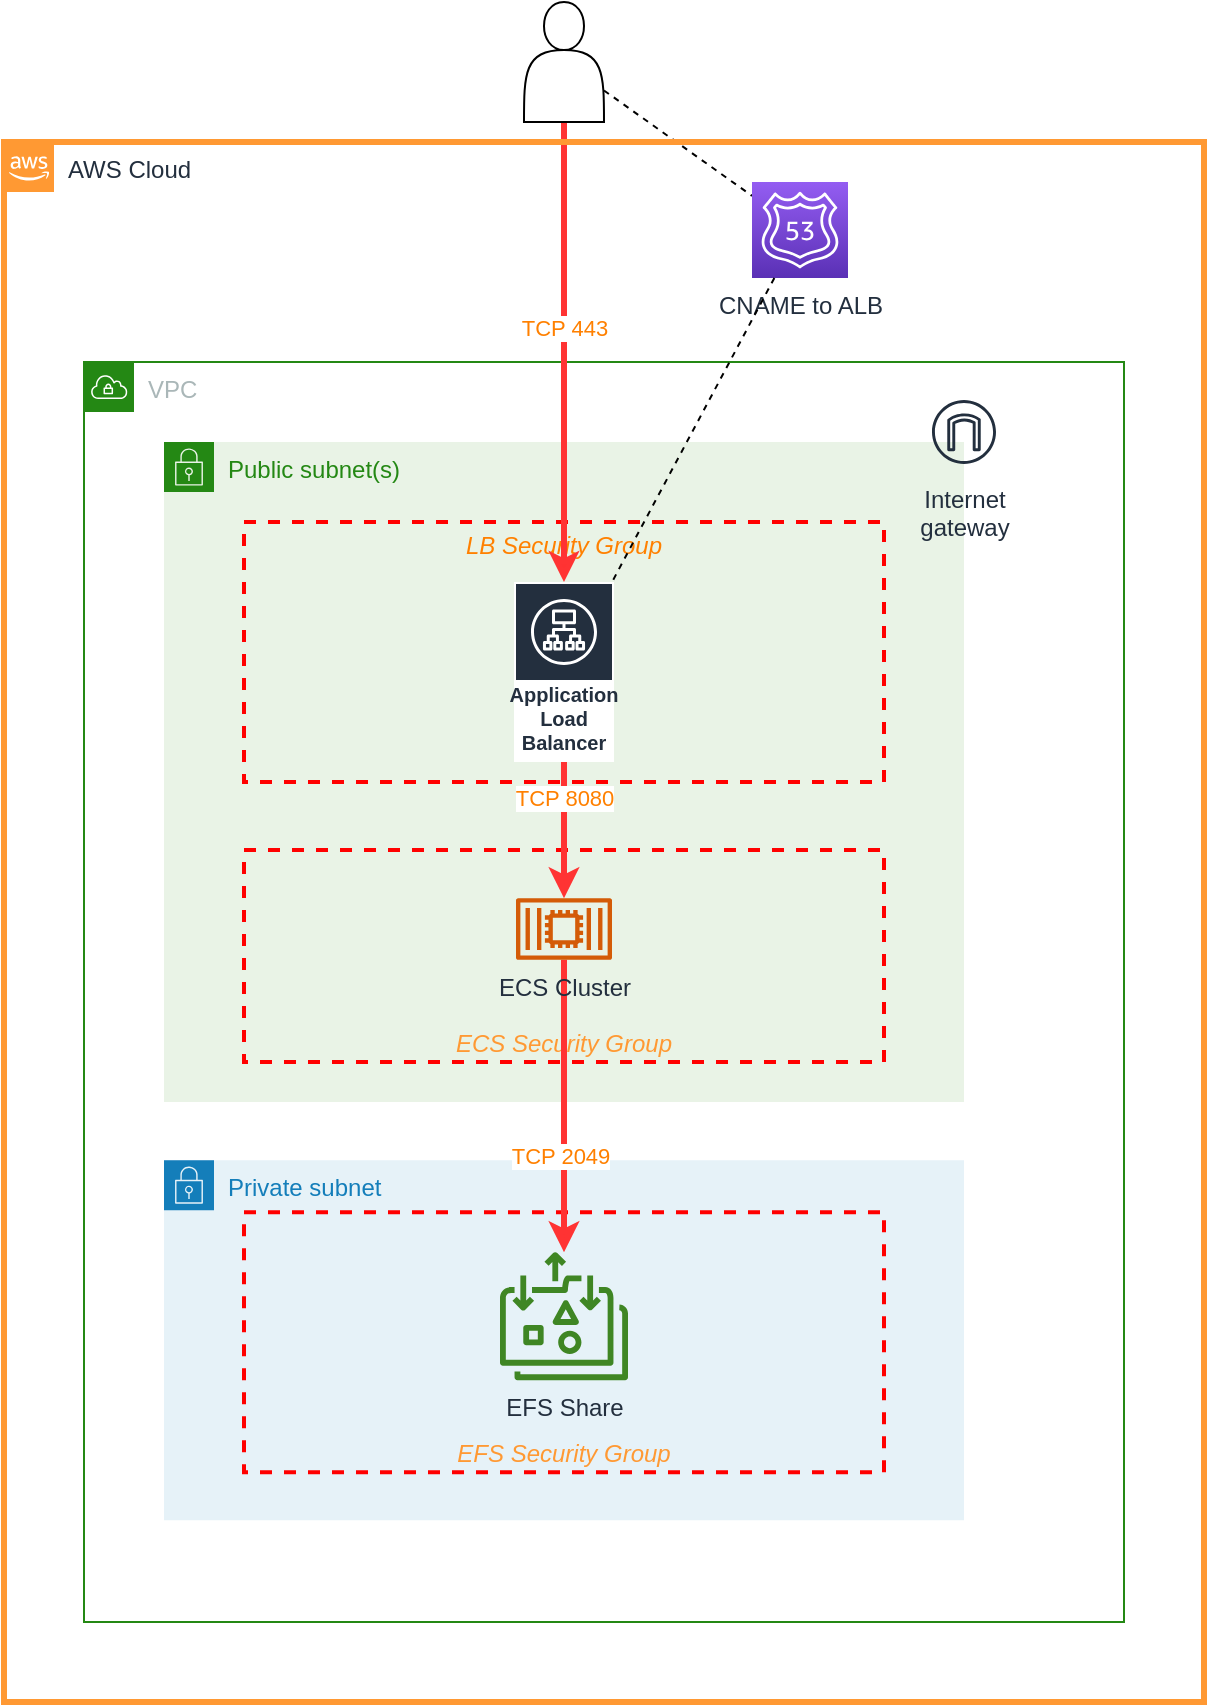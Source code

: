 <mxfile version="18.0.7" type="device"><diagram id="51c6aDw5CmxXXmVYP6mK" name="Infrastructure"><mxGraphModel dx="1437" dy="937" grid="1" gridSize="10" guides="1" tooltips="1" connect="1" arrows="1" fold="1" page="1" pageScale="1" pageWidth="827" pageHeight="1169" math="0" shadow="0"><root><mxCell id="0"/><mxCell id="1" parent="0"/><mxCell id="w9g1rA17VFdywL09Gr4L-1" value="VPC" style="points=[[0,0],[0.25,0],[0.5,0],[0.75,0],[1,0],[1,0.25],[1,0.5],[1,0.75],[1,1],[0.75,1],[0.5,1],[0.25,1],[0,1],[0,0.75],[0,0.5],[0,0.25]];outlineConnect=0;gradientColor=none;html=1;whiteSpace=wrap;fontSize=12;fontStyle=0;container=1;pointerEvents=0;collapsible=0;recursiveResize=0;shape=mxgraph.aws4.group;grIcon=mxgraph.aws4.group_vpc;strokeColor=#248814;fillColor=none;verticalAlign=top;align=left;spacingLeft=30;fontColor=#AAB7B8;dashed=0;" parent="1" vertex="1"><mxGeometry x="80" y="210" width="520" height="630" as="geometry"/></mxCell><mxCell id="w9g1rA17VFdywL09Gr4L-16" value="Private subnet" style="points=[[0,0],[0.25,0],[0.5,0],[0.75,0],[1,0],[1,0.25],[1,0.5],[1,0.75],[1,1],[0.75,1],[0.5,1],[0.25,1],[0,1],[0,0.75],[0,0.5],[0,0.25]];outlineConnect=0;gradientColor=none;html=1;whiteSpace=wrap;fontSize=12;fontStyle=0;container=1;pointerEvents=0;collapsible=0;recursiveResize=0;shape=mxgraph.aws4.group;grIcon=mxgraph.aws4.group_security_group;grStroke=0;strokeColor=#147EBA;fillColor=#E6F2F8;verticalAlign=top;align=left;spacingLeft=30;fontColor=#147EBA;dashed=0;" parent="w9g1rA17VFdywL09Gr4L-1" vertex="1"><mxGeometry x="40" y="399.09" width="400" height="180" as="geometry"/></mxCell><mxCell id="w9g1rA17VFdywL09Gr4L-20" value="&lt;i&gt;&lt;font color=&quot;#ff9933&quot;&gt;EFS Security Group&lt;/font&gt;&lt;/i&gt;" style="fontStyle=0;verticalAlign=bottom;align=center;spacingTop=-2;fillColor=none;rounded=0;whiteSpace=wrap;html=1;strokeColor=#FF0000;strokeWidth=2;dashed=1;container=1;collapsible=0;expand=0;recursiveResize=0;" parent="w9g1rA17VFdywL09Gr4L-16" vertex="1"><mxGeometry x="40" y="26" width="320" height="130" as="geometry"/></mxCell><mxCell id="w9g1rA17VFdywL09Gr4L-17" value="EFS Share" style="sketch=0;outlineConnect=0;fontColor=#232F3E;gradientColor=none;fillColor=#3F8624;strokeColor=none;dashed=0;verticalLabelPosition=bottom;verticalAlign=top;align=center;html=1;fontSize=12;fontStyle=0;aspect=fixed;pointerEvents=1;shape=mxgraph.aws4.elastic_file_system_standard;" parent="w9g1rA17VFdywL09Gr4L-20" vertex="1"><mxGeometry x="128" y="20" width="64" height="64" as="geometry"/></mxCell><mxCell id="w9g1rA17VFdywL09Gr4L-2" value="Public subnet(s)" style="points=[[0,0],[0.25,0],[0.5,0],[0.75,0],[1,0],[1,0.25],[1,0.5],[1,0.75],[1,1],[0.75,1],[0.5,1],[0.25,1],[0,1],[0,0.75],[0,0.5],[0,0.25]];outlineConnect=0;gradientColor=none;html=1;whiteSpace=wrap;fontSize=12;fontStyle=0;container=1;pointerEvents=0;collapsible=0;recursiveResize=0;shape=mxgraph.aws4.group;grIcon=mxgraph.aws4.group_security_group;grStroke=0;strokeColor=#248814;fillColor=#E9F3E6;verticalAlign=top;align=left;spacingLeft=30;fontColor=#248814;dashed=0;" parent="w9g1rA17VFdywL09Gr4L-1" vertex="1"><mxGeometry x="40" y="40" width="400" height="330" as="geometry"/></mxCell><mxCell id="w9g1rA17VFdywL09Gr4L-5" value="&lt;font color=&quot;#ff8000&quot;&gt;&lt;i&gt;LB Security Group&lt;/i&gt;&lt;/font&gt;" style="fontStyle=0;verticalAlign=top;align=center;spacingTop=-2;fillColor=none;rounded=0;whiteSpace=wrap;html=1;strokeColor=#FF0000;strokeWidth=2;dashed=1;container=1;collapsible=0;expand=0;recursiveResize=0;" parent="w9g1rA17VFdywL09Gr4L-2" vertex="1"><mxGeometry x="40" y="40" width="320" height="130" as="geometry"/></mxCell><mxCell id="w9g1rA17VFdywL09Gr4L-6" value="Application Load Balancer" style="sketch=0;outlineConnect=0;fontColor=#232F3E;gradientColor=none;strokeColor=#ffffff;fillColor=#232F3E;dashed=0;verticalLabelPosition=middle;verticalAlign=bottom;align=center;html=1;whiteSpace=wrap;fontSize=10;fontStyle=1;spacing=3;shape=mxgraph.aws4.productIcon;prIcon=mxgraph.aws4.application_load_balancer;" parent="w9g1rA17VFdywL09Gr4L-5" vertex="1"><mxGeometry x="135" y="30" width="50" height="90" as="geometry"/></mxCell><mxCell id="w9g1rA17VFdywL09Gr4L-7" value="&lt;i&gt;&lt;font color=&quot;#ff9933&quot;&gt;ECS Security Group&lt;/font&gt;&lt;/i&gt;" style="fontStyle=0;verticalAlign=bottom;align=center;spacingTop=-2;fillColor=none;rounded=0;whiteSpace=wrap;html=1;strokeColor=#FF0000;strokeWidth=2;dashed=1;container=1;collapsible=0;expand=0;recursiveResize=0;" parent="w9g1rA17VFdywL09Gr4L-2" vertex="1"><mxGeometry x="40" y="204" width="320" height="106" as="geometry"/></mxCell><mxCell id="w9g1rA17VFdywL09Gr4L-12" style="edgeStyle=none;rounded=0;orthogonalLoop=1;jettySize=auto;html=1;fontColor=#FF8000;strokeColor=#FF3333;strokeWidth=3;" parent="1" source="w9g1rA17VFdywL09Gr4L-11" target="w9g1rA17VFdywL09Gr4L-6" edge="1"><mxGeometry relative="1" as="geometry"/></mxCell><mxCell id="w9g1rA17VFdywL09Gr4L-13" value="TCP 443" style="edgeLabel;html=1;align=center;verticalAlign=middle;resizable=0;points=[];fontColor=#FF8000;" parent="w9g1rA17VFdywL09Gr4L-12" vertex="1" connectable="0"><mxGeometry x="-0.107" relative="1" as="geometry"><mxPoint as="offset"/></mxGeometry></mxCell><mxCell id="IIZ7qM7awGwDjyBwDx_T-2" style="rounded=0;orthogonalLoop=1;jettySize=auto;html=1;dashed=1;endArrow=none;endFill=0;" edge="1" parent="1" source="w9g1rA17VFdywL09Gr4L-11" target="IIZ7qM7awGwDjyBwDx_T-1"><mxGeometry relative="1" as="geometry"/></mxCell><mxCell id="w9g1rA17VFdywL09Gr4L-11" value="" style="shape=actor;whiteSpace=wrap;html=1;fontColor=#FF8000;strokeColor=#000000;fillColor=none;" parent="1" vertex="1"><mxGeometry x="300" y="30" width="40" height="60" as="geometry"/></mxCell><mxCell id="w9g1rA17VFdywL09Gr4L-18" style="edgeStyle=none;rounded=0;orthogonalLoop=1;jettySize=auto;html=1;fontColor=#FF8000;strokeColor=#FF3333;strokeWidth=3;" parent="1" source="w9g1rA17VFdywL09Gr4L-9" target="w9g1rA17VFdywL09Gr4L-17" edge="1"><mxGeometry relative="1" as="geometry"/></mxCell><mxCell id="w9g1rA17VFdywL09Gr4L-19" value="TCP 2049" style="edgeLabel;html=1;align=center;verticalAlign=middle;resizable=0;points=[];fontColor=#FF8000;" parent="w9g1rA17VFdywL09Gr4L-18" vertex="1" connectable="0"><mxGeometry x="0.342" y="-2" relative="1" as="geometry"><mxPoint as="offset"/></mxGeometry></mxCell><mxCell id="w9g1rA17VFdywL09Gr4L-22" value="AWS Cloud" style="points=[[0,0],[0.25,0],[0.5,0],[0.75,0],[1,0],[1,0.25],[1,0.5],[1,0.75],[1,1],[0.75,1],[0.5,1],[0.25,1],[0,1],[0,0.75],[0,0.5],[0,0.25]];outlineConnect=0;gradientColor=none;html=1;whiteSpace=wrap;fontSize=12;fontStyle=0;container=1;pointerEvents=0;collapsible=0;recursiveResize=0;shape=mxgraph.aws4.group;grIcon=mxgraph.aws4.group_aws_cloud_alt;strokeColor=#FF9933;fillColor=none;verticalAlign=top;align=left;spacingLeft=30;fontColor=#232F3E;dashed=0;strokeWidth=3;" parent="1" vertex="1"><mxGeometry x="40" y="100" width="600" height="780" as="geometry"/></mxCell><mxCell id="w9g1rA17VFdywL09Gr4L-4" value="Internet&#10;gateway" style="sketch=0;outlineConnect=0;fontColor=#232F3E;gradientColor=none;strokeColor=#232F3E;fillColor=none;dashed=0;verticalLabelPosition=bottom;verticalAlign=top;align=center;html=1;fontSize=12;fontStyle=0;aspect=fixed;shape=mxgraph.aws4.resourceIcon;resIcon=mxgraph.aws4.internet_gateway;" parent="w9g1rA17VFdywL09Gr4L-22" vertex="1"><mxGeometry x="460" y="125" width="40" height="40" as="geometry"/></mxCell><mxCell id="w9g1rA17VFdywL09Gr4L-9" value="ECS Cluster" style="sketch=0;outlineConnect=0;fontColor=#232F3E;gradientColor=none;fillColor=#D45B07;strokeColor=none;dashed=0;verticalLabelPosition=bottom;verticalAlign=top;align=center;html=1;fontSize=12;fontStyle=0;aspect=fixed;pointerEvents=1;shape=mxgraph.aws4.container_2;" parent="w9g1rA17VFdywL09Gr4L-22" vertex="1"><mxGeometry x="256" y="378" width="48" height="31" as="geometry"/></mxCell><mxCell id="IIZ7qM7awGwDjyBwDx_T-1" value="CNAME to ALB" style="sketch=0;points=[[0,0,0],[0.25,0,0],[0.5,0,0],[0.75,0,0],[1,0,0],[0,1,0],[0.25,1,0],[0.5,1,0],[0.75,1,0],[1,1,0],[0,0.25,0],[0,0.5,0],[0,0.75,0],[1,0.25,0],[1,0.5,0],[1,0.75,0]];outlineConnect=0;fontColor=#232F3E;gradientColor=#945DF2;gradientDirection=north;fillColor=#5A30B5;strokeColor=#ffffff;dashed=0;verticalLabelPosition=bottom;verticalAlign=top;align=center;html=1;fontSize=12;fontStyle=0;aspect=fixed;shape=mxgraph.aws4.resourceIcon;resIcon=mxgraph.aws4.route_53;" vertex="1" parent="w9g1rA17VFdywL09Gr4L-22"><mxGeometry x="374" y="20" width="48" height="48" as="geometry"/></mxCell><mxCell id="w9g1rA17VFdywL09Gr4L-10" style="edgeStyle=none;rounded=0;orthogonalLoop=1;jettySize=auto;html=1;strokeColor=#FF3333;strokeWidth=3;" parent="1" source="w9g1rA17VFdywL09Gr4L-6" target="w9g1rA17VFdywL09Gr4L-9" edge="1"><mxGeometry relative="1" as="geometry"/></mxCell><mxCell id="w9g1rA17VFdywL09Gr4L-15" value="TCP 8080" style="edgeLabel;html=1;align=center;verticalAlign=middle;resizable=0;points=[];fontColor=#FF8000;" parent="w9g1rA17VFdywL09Gr4L-10" vertex="1" connectable="0"><mxGeometry x="-0.487" relative="1" as="geometry"><mxPoint as="offset"/></mxGeometry></mxCell><mxCell id="IIZ7qM7awGwDjyBwDx_T-3" style="edgeStyle=none;rounded=0;orthogonalLoop=1;jettySize=auto;html=1;dashed=1;endArrow=none;endFill=0;" edge="1" parent="1" source="IIZ7qM7awGwDjyBwDx_T-1" target="w9g1rA17VFdywL09Gr4L-6"><mxGeometry relative="1" as="geometry"/></mxCell></root></mxGraphModel></diagram></mxfile>